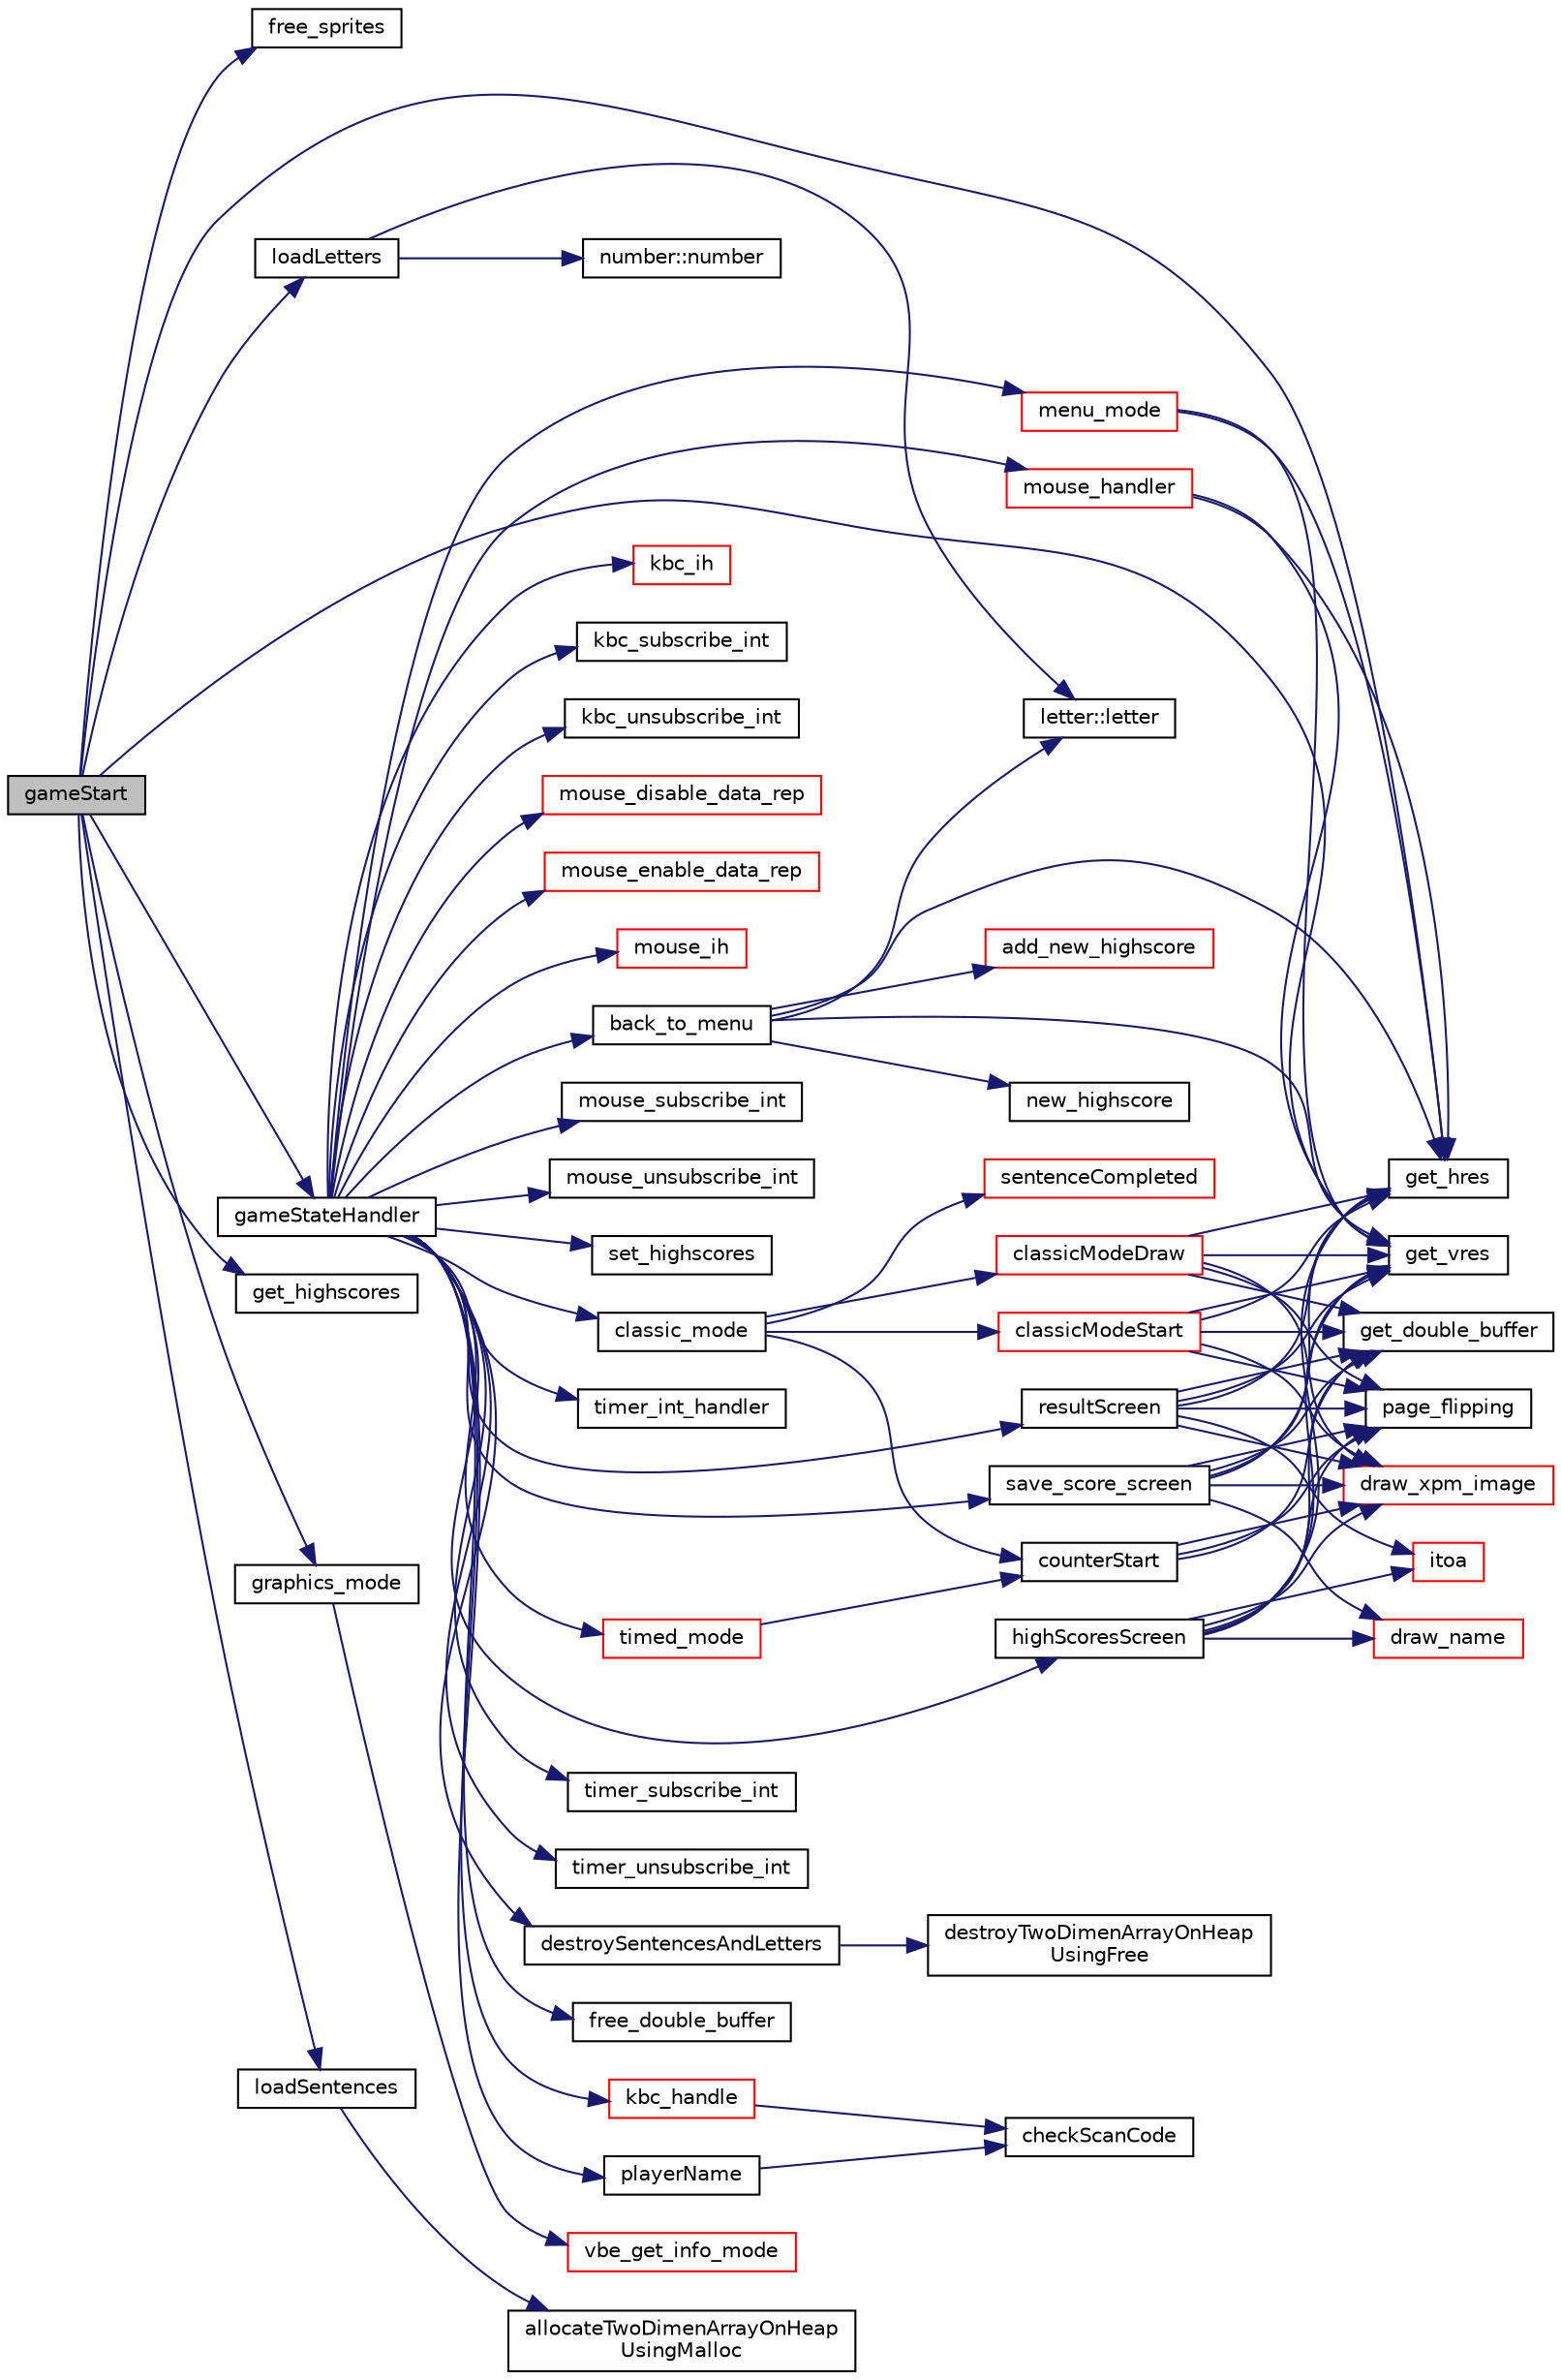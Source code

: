 digraph "gameStart"
{
 // LATEX_PDF_SIZE
  edge [fontname="Helvetica",fontsize="10",labelfontname="Helvetica",labelfontsize="10"];
  node [fontname="Helvetica",fontsize="10",shape=record];
  rankdir="LR";
  Node1 [label="gameStart",height=0.2,width=0.4,color="black", fillcolor="grey75", style="filled", fontcolor="black",tooltip="Load letters,sentences and xpm's, set graphics mode and start game."];
  Node1 -> Node2 [color="midnightblue",fontsize="10",style="solid",fontname="Helvetica"];
  Node2 [label="free_sprites",height=0.2,width=0.4,color="black", fillcolor="white", style="filled",URL="$game_8c.html#a206f86a751bda60cf0e3fbcfe53d6d68",tooltip="Free space allocated for the sprites."];
  Node1 -> Node3 [color="midnightblue",fontsize="10",style="solid",fontname="Helvetica"];
  Node3 [label="gameStateHandler",height=0.2,width=0.4,color="black", fillcolor="white", style="filled",URL="$game_8c.html#a8df558a332b33b1b0be4f15a02438531",tooltip="Load letters,sentences and xpm's, set graphics mode and start game."];
  Node3 -> Node4 [color="midnightblue",fontsize="10",style="solid",fontname="Helvetica"];
  Node4 [label="back_to_menu",height=0.2,width=0.4,color="black", fillcolor="white", style="filled",URL="$game_8c.html#ae7ed124302f000fe36828382c93950aa",tooltip="Go to main menu if button is pressed and save score if in Save Score mode."];
  Node4 -> Node5 [color="midnightblue",fontsize="10",style="solid",fontname="Helvetica"];
  Node5 [label="add_new_highscore",height=0.2,width=0.4,color="red", fillcolor="white", style="filled",URL="$highscores_8c.html#a036d2ad88dfbaa6c51569daff10640ca",tooltip="Add new highscore to highscores."];
  Node4 -> Node11 [color="midnightblue",fontsize="10",style="solid",fontname="Helvetica"];
  Node11 [label="get_hres",height=0.2,width=0.4,color="black", fillcolor="white", style="filled",URL="$vc_8c.html#a10e416c59639a7f6b6f9f8f020fdb8d0",tooltip="Get horizontal resolution."];
  Node4 -> Node12 [color="midnightblue",fontsize="10",style="solid",fontname="Helvetica"];
  Node12 [label="get_vres",height=0.2,width=0.4,color="black", fillcolor="white", style="filled",URL="$vc_8c.html#a1c1b9a9c811575beb06fc355241ef17d",tooltip="Get vertical resolution."];
  Node4 -> Node13 [color="midnightblue",fontsize="10",style="solid",fontname="Helvetica"];
  Node13 [label="letter::letter",height=0.2,width=0.4,color="black", fillcolor="white", style="filled",URL="$structletter.html#a4bb58367ecea995c64a5d92d5ec60502",tooltip="The char associated with the letter."];
  Node4 -> Node14 [color="midnightblue",fontsize="10",style="solid",fontname="Helvetica"];
  Node14 [label="new_highscore",height=0.2,width=0.4,color="black", fillcolor="white", style="filled",URL="$highscores_8c.html#a9cc451c6c5bd05490178df678c552d5e",tooltip="Check if the new score is better that the ones in the highscoresr."];
  Node3 -> Node15 [color="midnightblue",fontsize="10",style="solid",fontname="Helvetica"];
  Node15 [label="classic_mode",height=0.2,width=0.4,color="black", fillcolor="white", style="filled",URL="$game_8c.html#a6d636c5d37c022c2b68db53b8a4a6b87",tooltip="Draw classic mode sentence,input and handle classic game mode state."];
  Node15 -> Node16 [color="midnightblue",fontsize="10",style="solid",fontname="Helvetica"];
  Node16 [label="classicModeDraw",height=0.2,width=0.4,color="red", fillcolor="white", style="filled",URL="$game_8c.html#ae2c313c74afd4c1d014957c8a8ad3f19",tooltip="Draw game components for Classic Mode on screen."];
  Node16 -> Node22 [color="midnightblue",fontsize="10",style="solid",fontname="Helvetica"];
  Node22 [label="draw_xpm_image",height=0.2,width=0.4,color="red", fillcolor="white", style="filled",URL="$vc_8c.html#a0cf63b55241db8e042bd55d93901566d",tooltip="Draws an XPM on the screen at specified coordinates."];
  Node16 -> Node23 [color="midnightblue",fontsize="10",style="solid",fontname="Helvetica"];
  Node23 [label="get_double_buffer",height=0.2,width=0.4,color="black", fillcolor="white", style="filled",URL="$vc_8c.html#a55c5883685bf347fccf094f10aa399e8",tooltip="Get double buffer."];
  Node16 -> Node11 [color="midnightblue",fontsize="10",style="solid",fontname="Helvetica"];
  Node16 -> Node12 [color="midnightblue",fontsize="10",style="solid",fontname="Helvetica"];
  Node16 -> Node24 [color="midnightblue",fontsize="10",style="solid",fontname="Helvetica"];
  Node24 [label="page_flipping",height=0.2,width=0.4,color="black", fillcolor="white", style="filled",URL="$vc_8c.html#a243163f132ab9dce6b21d946df703fd4",tooltip="Perform page flipping - copy contents of the double buffer to the first buffer."];
  Node15 -> Node25 [color="midnightblue",fontsize="10",style="solid",fontname="Helvetica"];
  Node25 [label="classicModeStart",height=0.2,width=0.4,color="red", fillcolor="white", style="filled",URL="$game_8c.html#a1584348a343494bd3b81c20776dde34b",tooltip="Draw the initial game components for the Classic Mode on the screen."];
  Node25 -> Node22 [color="midnightblue",fontsize="10",style="solid",fontname="Helvetica"];
  Node25 -> Node23 [color="midnightblue",fontsize="10",style="solid",fontname="Helvetica"];
  Node25 -> Node11 [color="midnightblue",fontsize="10",style="solid",fontname="Helvetica"];
  Node25 -> Node12 [color="midnightblue",fontsize="10",style="solid",fontname="Helvetica"];
  Node25 -> Node24 [color="midnightblue",fontsize="10",style="solid",fontname="Helvetica"];
  Node15 -> Node27 [color="midnightblue",fontsize="10",style="solid",fontname="Helvetica"];
  Node27 [label="counterStart",height=0.2,width=0.4,color="black", fillcolor="white", style="filled",URL="$game_8c.html#a1ccca907138b5e9af2569d8c0732b74b",tooltip="Displays a 3 2 1 counter before the start of the game mode."];
  Node27 -> Node22 [color="midnightblue",fontsize="10",style="solid",fontname="Helvetica"];
  Node27 -> Node23 [color="midnightblue",fontsize="10",style="solid",fontname="Helvetica"];
  Node27 -> Node24 [color="midnightblue",fontsize="10",style="solid",fontname="Helvetica"];
  Node15 -> Node28 [color="midnightblue",fontsize="10",style="solid",fontname="Helvetica"];
  Node28 [label="sentenceCompleted",height=0.2,width=0.4,color="red", fillcolor="white", style="filled",URL="$game_8c.html#a428244ddf0eb2af89871387d2b7b8abd",tooltip="Calculates statistics to send to resultScreen() to display."];
  Node3 -> Node29 [color="midnightblue",fontsize="10",style="solid",fontname="Helvetica"];
  Node29 [label="destroySentencesAndLetters",height=0.2,width=0.4,color="black", fillcolor="white", style="filled",URL="$sentences_8c.html#a7745112d26b762ba2d12b7f324710869",tooltip="Destroys sentences, letters other related variables"];
  Node29 -> Node30 [color="midnightblue",fontsize="10",style="solid",fontname="Helvetica"];
  Node30 [label="destroyTwoDimenArrayOnHeap\lUsingFree",height=0.2,width=0.4,color="black", fillcolor="white", style="filled",URL="$sentences_8c.html#a0f2b0bd4d289402d64680c11783b9704",tooltip="Free the allocated space for a two dimensional array of letters."];
  Node3 -> Node31 [color="midnightblue",fontsize="10",style="solid",fontname="Helvetica"];
  Node31 [label="free_double_buffer",height=0.2,width=0.4,color="black", fillcolor="white", style="filled",URL="$vc_8c.html#a5c9a2ecbe4ff77b9dbe4ff3826682300",tooltip="Free memory allocate for the double buffer."];
  Node3 -> Node32 [color="midnightblue",fontsize="10",style="solid",fontname="Helvetica"];
  Node32 [label="highScoresScreen",height=0.2,width=0.4,color="black", fillcolor="white", style="filled",URL="$game_8c.html#a7a6196f9ae7dc4d6ac8cc52a16719141",tooltip="Show a screen with the highest scores (top 5)"];
  Node32 -> Node33 [color="midnightblue",fontsize="10",style="solid",fontname="Helvetica"];
  Node33 [label="draw_name",height=0.2,width=0.4,color="red", fillcolor="white", style="filled",URL="$vc_8c.html#a87ed620696016e546afba21d658621d8",tooltip="Draws the name of a player (username)"];
  Node32 -> Node22 [color="midnightblue",fontsize="10",style="solid",fontname="Helvetica"];
  Node32 -> Node23 [color="midnightblue",fontsize="10",style="solid",fontname="Helvetica"];
  Node32 -> Node11 [color="midnightblue",fontsize="10",style="solid",fontname="Helvetica"];
  Node32 -> Node12 [color="midnightblue",fontsize="10",style="solid",fontname="Helvetica"];
  Node32 -> Node34 [color="midnightblue",fontsize="10",style="solid",fontname="Helvetica"];
  Node34 [label="itoa",height=0.2,width=0.4,color="red", fillcolor="white", style="filled",URL="$sentences_8c.html#a7e23ebebd89544f52813761ecd3aba09",tooltip="Implement itoa() from C - convert a value in a specific base to an array of chars."];
  Node32 -> Node24 [color="midnightblue",fontsize="10",style="solid",fontname="Helvetica"];
  Node3 -> Node37 [color="midnightblue",fontsize="10",style="solid",fontname="Helvetica"];
  Node37 [label="kbc_handle",height=0.2,width=0.4,color="red", fillcolor="white", style="filled",URL="$game_8c.html#a85a521ea3fd3bf532fbaca38a716ed0f",tooltip="Perform game actions according to the game State."];
  Node37 -> Node38 [color="midnightblue",fontsize="10",style="solid",fontname="Helvetica"];
  Node38 [label="checkScanCode",height=0.2,width=0.4,color="black", fillcolor="white", style="filled",URL="$game_8c.html#aa814c1223e4515e27932c51a7f912f46",tooltip="Check the scancode read from the keyboard to determine next action to take."];
  Node3 -> Node40 [color="midnightblue",fontsize="10",style="solid",fontname="Helvetica"];
  Node40 [label="kbc_ih",height=0.2,width=0.4,color="red", fillcolor="white", style="filled",URL="$keyboard_8c.html#aea970a154161a35f6894898a092ed70a",tooltip=" "];
  Node3 -> Node43 [color="midnightblue",fontsize="10",style="solid",fontname="Helvetica"];
  Node43 [label="kbc_subscribe_int",height=0.2,width=0.4,color="black", fillcolor="white", style="filled",URL="$group__keyboard.html#ga02884ada1971dbade466081413210b18",tooltip="Subscribes and enables KBC's interrupts."];
  Node3 -> Node44 [color="midnightblue",fontsize="10",style="solid",fontname="Helvetica"];
  Node44 [label="kbc_unsubscribe_int",height=0.2,width=0.4,color="black", fillcolor="white", style="filled",URL="$group__keyboard.html#ga1102381e6a9e876e05dd78c58ccb5673",tooltip="Unsubscribes KBC's interrupts."];
  Node3 -> Node45 [color="midnightblue",fontsize="10",style="solid",fontname="Helvetica"];
  Node45 [label="menu_mode",height=0.2,width=0.4,color="red", fillcolor="white", style="filled",URL="$game_8c.html#a384fd7bc5dd16b6f904889a9b44d0ca6",tooltip="Draw menu components, buttons and mouse and go to game modes if buttons are pressed."];
  Node45 -> Node11 [color="midnightblue",fontsize="10",style="solid",fontname="Helvetica"];
  Node45 -> Node12 [color="midnightblue",fontsize="10",style="solid",fontname="Helvetica"];
  Node3 -> Node48 [color="midnightblue",fontsize="10",style="solid",fontname="Helvetica"];
  Node48 [label="mouse_disable_data_rep",height=0.2,width=0.4,color="red", fillcolor="white", style="filled",URL="$group__mouse.html#ga8af1c102bf50696674ef14cc377b80cc",tooltip="Enable Data Reporting."];
  Node3 -> Node54 [color="midnightblue",fontsize="10",style="solid",fontname="Helvetica"];
  Node54 [label="mouse_enable_data_rep",height=0.2,width=0.4,color="red", fillcolor="white", style="filled",URL="$group__mouse.html#gab70f0bd710edb4b5e9312c3ce2b4777c",tooltip="Enable Data Reporting."];
  Node3 -> Node55 [color="midnightblue",fontsize="10",style="solid",fontname="Helvetica"];
  Node55 [label="mouse_handler",height=0.2,width=0.4,color="red", fillcolor="white", style="filled",URL="$game_8c.html#aca85c5fc48080fe3e5fc63cbfd15e3dd",tooltip="Handle mouse movements."];
  Node55 -> Node11 [color="midnightblue",fontsize="10",style="solid",fontname="Helvetica"];
  Node55 -> Node12 [color="midnightblue",fontsize="10",style="solid",fontname="Helvetica"];
  Node3 -> Node57 [color="midnightblue",fontsize="10",style="solid",fontname="Helvetica"];
  Node57 [label="mouse_ih",height=0.2,width=0.4,color="red", fillcolor="white", style="filled",URL="$mouse_8c.html#aed4404005e4c565ac36656307386e0ac",tooltip=" "];
  Node3 -> Node58 [color="midnightblue",fontsize="10",style="solid",fontname="Helvetica"];
  Node58 [label="mouse_subscribe_int",height=0.2,width=0.4,color="black", fillcolor="white", style="filled",URL="$group__mouse.html#ga20285aed4b3ef45812cd967532dd09db",tooltip="Subscribe and enable Mouse's interrupts."];
  Node3 -> Node59 [color="midnightblue",fontsize="10",style="solid",fontname="Helvetica"];
  Node59 [label="mouse_unsubscribe_int",height=0.2,width=0.4,color="black", fillcolor="white", style="filled",URL="$group__mouse.html#ga3ecf823d80520009ae5e0d76ae40a3c3",tooltip="Unsubscribe Mouses's interrupts."];
  Node3 -> Node60 [color="midnightblue",fontsize="10",style="solid",fontname="Helvetica"];
  Node60 [label="playerName",height=0.2,width=0.4,color="black", fillcolor="white", style="filled",URL="$game_8c.html#a68ec565e0ad3115e9e89f967b0d85aae",tooltip="Handles keyboard interruptions and validates scancodes to write the player's username."];
  Node60 -> Node38 [color="midnightblue",fontsize="10",style="solid",fontname="Helvetica"];
  Node3 -> Node61 [color="midnightblue",fontsize="10",style="solid",fontname="Helvetica"];
  Node61 [label="resultScreen",height=0.2,width=0.4,color="black", fillcolor="white", style="filled",URL="$game_8c.html#a6b53c7bdd4b90b905dd483f3e7dab7b7",tooltip="Draws the results layout."];
  Node61 -> Node22 [color="midnightblue",fontsize="10",style="solid",fontname="Helvetica"];
  Node61 -> Node23 [color="midnightblue",fontsize="10",style="solid",fontname="Helvetica"];
  Node61 -> Node11 [color="midnightblue",fontsize="10",style="solid",fontname="Helvetica"];
  Node61 -> Node12 [color="midnightblue",fontsize="10",style="solid",fontname="Helvetica"];
  Node61 -> Node34 [color="midnightblue",fontsize="10",style="solid",fontname="Helvetica"];
  Node61 -> Node24 [color="midnightblue",fontsize="10",style="solid",fontname="Helvetica"];
  Node3 -> Node62 [color="midnightblue",fontsize="10",style="solid",fontname="Helvetica"];
  Node62 [label="save_score_screen",height=0.2,width=0.4,color="black", fillcolor="white", style="filled",URL="$game_8c.html#a26b9c84c114e6513e181679f76a97854",tooltip="Shows a screen with a \"buffer\" where the user should enter a username to save the score."];
  Node62 -> Node33 [color="midnightblue",fontsize="10",style="solid",fontname="Helvetica"];
  Node62 -> Node22 [color="midnightblue",fontsize="10",style="solid",fontname="Helvetica"];
  Node62 -> Node23 [color="midnightblue",fontsize="10",style="solid",fontname="Helvetica"];
  Node62 -> Node11 [color="midnightblue",fontsize="10",style="solid",fontname="Helvetica"];
  Node62 -> Node12 [color="midnightblue",fontsize="10",style="solid",fontname="Helvetica"];
  Node62 -> Node24 [color="midnightblue",fontsize="10",style="solid",fontname="Helvetica"];
  Node3 -> Node63 [color="midnightblue",fontsize="10",style="solid",fontname="Helvetica"];
  Node63 [label="set_highscores",height=0.2,width=0.4,color="black", fillcolor="white", style="filled",URL="$highscores_8c.html#a95c6dcf639e390bca793f07a378dfbff",tooltip="Save the highscores in a file."];
  Node3 -> Node64 [color="midnightblue",fontsize="10",style="solid",fontname="Helvetica"];
  Node64 [label="timed_mode",height=0.2,width=0.4,color="red", fillcolor="white", style="filled",URL="$game_8c.html#a98389bdfd88eb39ac7e97b7746a86887",tooltip="Draw timed mode sentence,input and handle timed game mode state."];
  Node64 -> Node27 [color="midnightblue",fontsize="10",style="solid",fontname="Helvetica"];
  Node3 -> Node69 [color="midnightblue",fontsize="10",style="solid",fontname="Helvetica"];
  Node69 [label="timer_int_handler",height=0.2,width=0.4,color="black", fillcolor="white", style="filled",URL="$timer_8c.html#a91a2072306c68353712a6b771287dc2c",tooltip=" "];
  Node3 -> Node70 [color="midnightblue",fontsize="10",style="solid",fontname="Helvetica"];
  Node70 [label="timer_subscribe_int",height=0.2,width=0.4,color="black", fillcolor="white", style="filled",URL="$timer_8c.html#ac57a7e1140a7e00ad95ac5488d2a671b",tooltip=" "];
  Node3 -> Node71 [color="midnightblue",fontsize="10",style="solid",fontname="Helvetica"];
  Node71 [label="timer_unsubscribe_int",height=0.2,width=0.4,color="black", fillcolor="white", style="filled",URL="$timer_8c.html#afabd21de449be154dd65d5fdb2d8045d",tooltip=" "];
  Node1 -> Node72 [color="midnightblue",fontsize="10",style="solid",fontname="Helvetica"];
  Node72 [label="get_highscores",height=0.2,width=0.4,color="black", fillcolor="white", style="filled",URL="$highscores_8c.html#a7da357b719c8e37b852dbdc6888fdce4",tooltip="Load top 5 highscores from file. If no file exists create one."];
  Node1 -> Node11 [color="midnightblue",fontsize="10",style="solid",fontname="Helvetica"];
  Node1 -> Node12 [color="midnightblue",fontsize="10",style="solid",fontname="Helvetica"];
  Node1 -> Node73 [color="midnightblue",fontsize="10",style="solid",fontname="Helvetica"];
  Node73 [label="graphics_mode",height=0.2,width=0.4,color="black", fillcolor="white", style="filled",URL="$vc_8c.html#a35c677977685f08e46a8dc940a1c4e45",tooltip="Sets the Graphics Mode."];
  Node73 -> Node74 [color="midnightblue",fontsize="10",style="solid",fontname="Helvetica"];
  Node74 [label="vbe_get_info_mode",height=0.2,width=0.4,color="red", fillcolor="white", style="filled",URL="$vc_8c.html#afd41fed726d4b51c536ef35d3c40776e",tooltip="Return VBE Mode Information."];
  Node1 -> Node75 [color="midnightblue",fontsize="10",style="solid",fontname="Helvetica"];
  Node75 [label="loadLetters",height=0.2,width=0.4,color="black", fillcolor="white", style="filled",URL="$sentences_8c.html#a698032048ecab0fc46ac97da011e9ee0",tooltip="Fill abc array with the game's alphabet."];
  Node75 -> Node13 [color="midnightblue",fontsize="10",style="solid",fontname="Helvetica"];
  Node75 -> Node76 [color="midnightblue",fontsize="10",style="solid",fontname="Helvetica"];
  Node76 [label="number::number",height=0.2,width=0.4,color="black", fillcolor="white", style="filled",URL="$structnumber.html#a9234ff40dfc187a0ea15dd81c199cd2c",tooltip="The char associated with the number."];
  Node1 -> Node77 [color="midnightblue",fontsize="10",style="solid",fontname="Helvetica"];
  Node77 [label="loadSentences",height=0.2,width=0.4,color="black", fillcolor="white", style="filled",URL="$sentences_8c.html#a9c190c5de3d7b253b05eff01cc84a109",tooltip="Fill sentences array with the game's sentences."];
  Node77 -> Node78 [color="midnightblue",fontsize="10",style="solid",fontname="Helvetica"];
  Node78 [label="allocateTwoDimenArrayOnHeap\lUsingMalloc",height=0.2,width=0.4,color="black", fillcolor="white", style="filled",URL="$sentences_8c.html#aaa6329c5eeb6b0d2792ae3db5c5bb8a0",tooltip="Allocate space for a two dimensional array of letters."];
}
